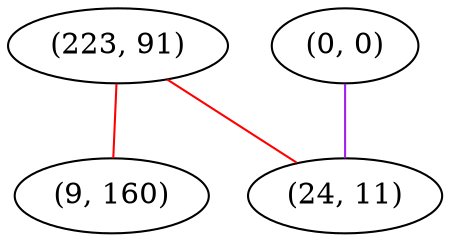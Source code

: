 graph "" {
"(223, 91)";
"(9, 160)";
"(0, 0)";
"(24, 11)";
"(223, 91)" -- "(9, 160)"  [color=red, key=0, weight=1];
"(223, 91)" -- "(24, 11)"  [color=red, key=0, weight=1];
"(0, 0)" -- "(24, 11)"  [color=purple, key=0, weight=4];
}
